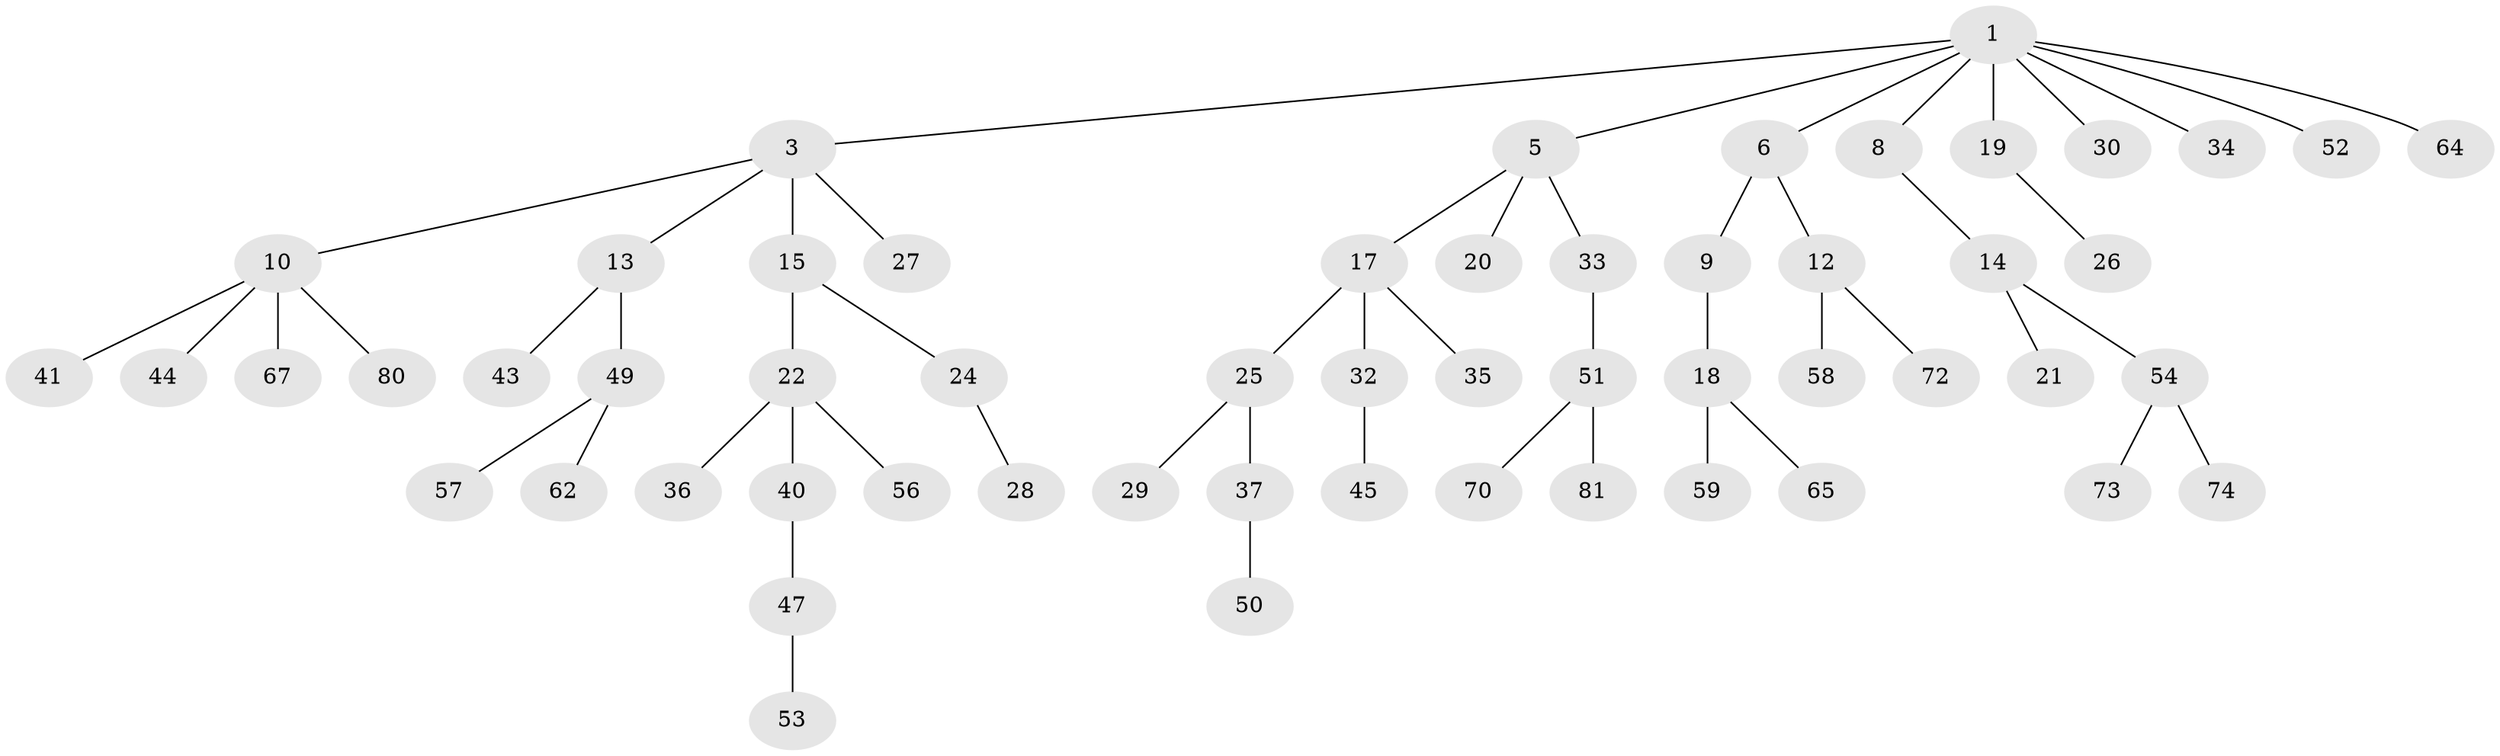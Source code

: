// original degree distribution, {5: 0.024691358024691357, 6: 0.024691358024691357, 4: 0.08641975308641975, 2: 0.2222222222222222, 3: 0.13580246913580246, 1: 0.5061728395061729}
// Generated by graph-tools (version 1.1) at 2025/19/03/04/25 18:19:07]
// undirected, 56 vertices, 55 edges
graph export_dot {
graph [start="1"]
  node [color=gray90,style=filled];
  1 [super="+2"];
  3 [super="+60+4"];
  5;
  6 [super="+7"];
  8 [super="+48+38"];
  9 [super="+77"];
  10 [super="+16"];
  12 [super="+23"];
  13;
  14 [super="+31+42"];
  15;
  17;
  18;
  19;
  20;
  21;
  22;
  24 [super="+55"];
  25;
  26;
  27;
  28;
  29;
  30;
  32 [super="+39"];
  33;
  34 [super="+71"];
  35 [super="+78"];
  36;
  37 [super="+61"];
  40;
  41;
  43;
  44;
  45;
  47;
  49;
  50;
  51;
  52;
  53;
  54;
  56;
  57;
  58;
  59;
  62 [super="+69"];
  64;
  65 [super="+66"];
  67 [super="+79"];
  70;
  72;
  73;
  74;
  80;
  81;
  1 -- 3;
  1 -- 8;
  1 -- 34;
  1 -- 52;
  1 -- 64;
  1 -- 19;
  1 -- 5;
  1 -- 6;
  1 -- 30;
  3 -- 13;
  3 -- 27;
  3 -- 10;
  3 -- 15;
  5 -- 17;
  5 -- 20;
  5 -- 33;
  6 -- 9;
  6 -- 12;
  8 -- 14;
  9 -- 18;
  10 -- 80;
  10 -- 67;
  10 -- 41;
  10 -- 44;
  12 -- 72;
  12 -- 58;
  13 -- 43;
  13 -- 49;
  14 -- 21;
  14 -- 54;
  15 -- 22;
  15 -- 24;
  17 -- 25;
  17 -- 32;
  17 -- 35;
  18 -- 59;
  18 -- 65;
  19 -- 26;
  22 -- 36;
  22 -- 40;
  22 -- 56;
  24 -- 28;
  25 -- 29;
  25 -- 37;
  32 -- 45;
  33 -- 51;
  37 -- 50;
  40 -- 47;
  47 -- 53;
  49 -- 57;
  49 -- 62;
  51 -- 70;
  51 -- 81;
  54 -- 73;
  54 -- 74;
}
